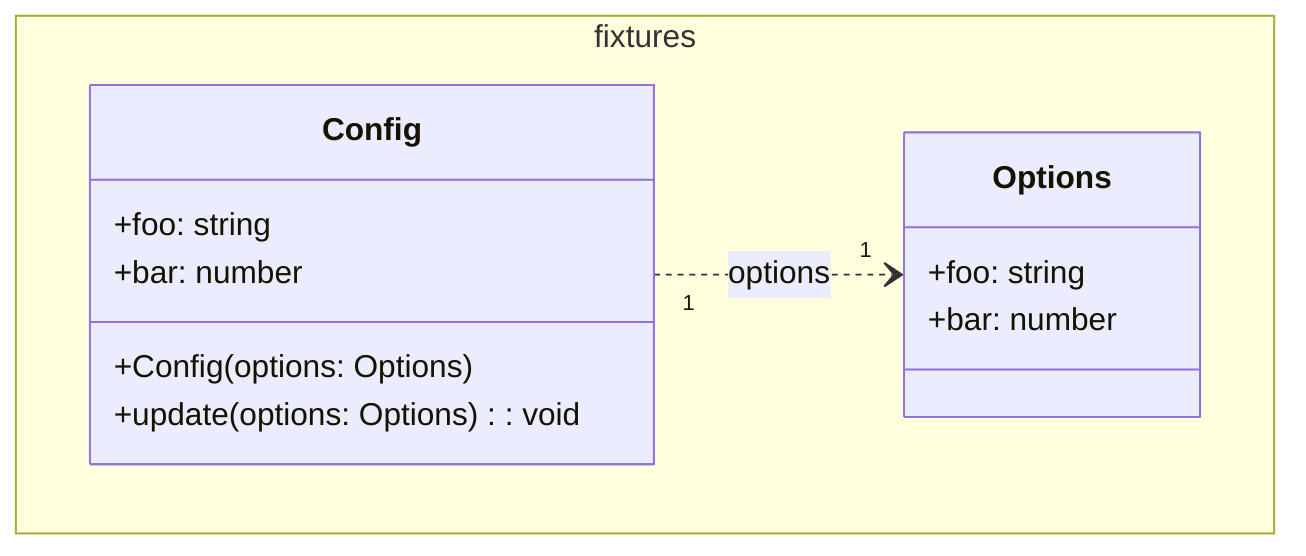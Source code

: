 classDiagram
  namespace fixtures {
    class Config {
      +foo: string
      +bar: number
      +Config(options: Options)
      +update(options: Options): void
    }
    class Options {
      +foo: string
      +bar: number
    }
  }
  Config "1" ..> "1" Options : options